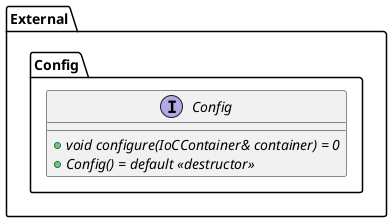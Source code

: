 @startuml
'https://plantuml.com/sequence-diagram

set separator ::

interface External::Config::Config
{
    {abstract} {method} +void configure(IoCContainer& container) = 0
    {abstract} {method} +Config() = default <<destructor>>
}

@enduml